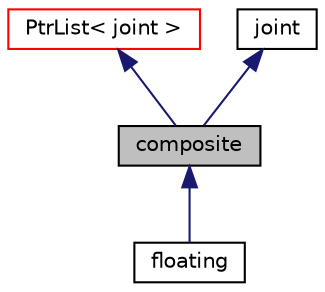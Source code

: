 digraph "composite"
{
  bgcolor="transparent";
  edge [fontname="Helvetica",fontsize="10",labelfontname="Helvetica",labelfontsize="10"];
  node [fontname="Helvetica",fontsize="10",shape=record];
  Node1 [label="composite",height=0.2,width=0.4,color="black", fillcolor="grey75", style="filled", fontcolor="black"];
  Node2 -> Node1 [dir="back",color="midnightblue",fontsize="10",style="solid",fontname="Helvetica"];
  Node2 [label="PtrList\< joint \>",height=0.2,width=0.4,color="red",URL="$a02082.html"];
  Node3 -> Node1 [dir="back",color="midnightblue",fontsize="10",style="solid",fontname="Helvetica"];
  Node3 [label="joint",height=0.2,width=0.4,color="black",URL="$a01248.html",tooltip="Abstract base-class for all rigid-body joints. "];
  Node1 -> Node4 [dir="back",color="midnightblue",fontsize="10",style="solid",fontname="Helvetica"];
  Node4 [label="floating",height=0.2,width=0.4,color="black",URL="$a00857.html",tooltip="Prismatic joint for translation along the specified arbitrary axis. "];
}
